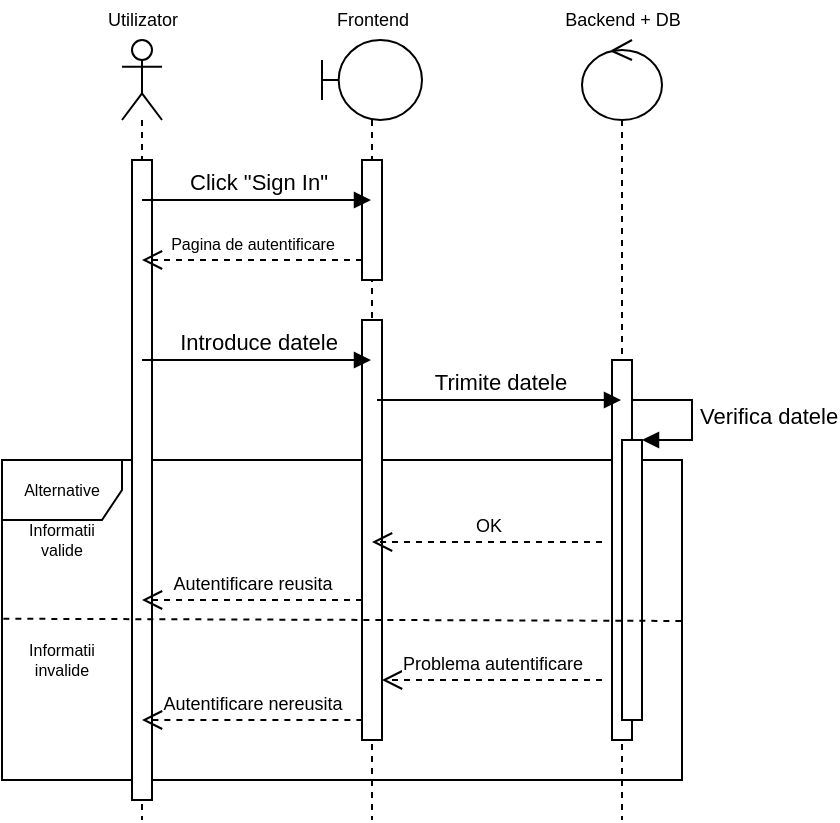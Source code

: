<mxfile version="14.5.6" type="device"><diagram id="Xt_HyvV3b7sjKTRkWYcP" name="Page-1"><mxGraphModel dx="538" dy="770" grid="1" gridSize="10" guides="1" tooltips="1" connect="1" arrows="1" fold="1" page="1" pageScale="1" pageWidth="850" pageHeight="1100" math="0" shadow="0"><root><mxCell id="0"/><mxCell id="1" parent="0"/><mxCell id="gXewvrL2w04IxqEWhANM-76" value="Alternative" style="shape=umlFrame;whiteSpace=wrap;html=1;fontSize=8;" vertex="1" parent="1"><mxGeometry x="20" y="300" width="340" height="160" as="geometry"/></mxCell><mxCell id="gXewvrL2w04IxqEWhANM-36" value="" style="shape=umlLifeline;participant=umlActor;perimeter=lifelinePerimeter;whiteSpace=wrap;html=1;container=1;collapsible=0;recursiveResize=0;verticalAlign=top;spacingTop=36;outlineConnect=0;" vertex="1" parent="1"><mxGeometry x="80" y="90" width="20" height="390" as="geometry"/></mxCell><mxCell id="gXewvrL2w04IxqEWhANM-84" value="" style="html=1;points=[];perimeter=orthogonalPerimeter;fontSize=9;" vertex="1" parent="gXewvrL2w04IxqEWhANM-36"><mxGeometry x="5" y="60" width="10" height="320" as="geometry"/></mxCell><mxCell id="gXewvrL2w04IxqEWhANM-38" value="" style="shape=umlLifeline;participant=umlBoundary;perimeter=lifelinePerimeter;whiteSpace=wrap;html=1;container=1;collapsible=0;recursiveResize=0;verticalAlign=top;spacingTop=36;outlineConnect=0;" vertex="1" parent="1"><mxGeometry x="180" y="90" width="50" height="390" as="geometry"/></mxCell><mxCell id="gXewvrL2w04IxqEWhANM-81" value="" style="html=1;points=[];perimeter=orthogonalPerimeter;fontSize=9;" vertex="1" parent="gXewvrL2w04IxqEWhANM-38"><mxGeometry x="20" y="60" width="10" height="60" as="geometry"/></mxCell><mxCell id="gXewvrL2w04IxqEWhANM-82" value="" style="html=1;points=[];perimeter=orthogonalPerimeter;fontSize=9;" vertex="1" parent="gXewvrL2w04IxqEWhANM-38"><mxGeometry x="20" y="140" width="10" height="210" as="geometry"/></mxCell><mxCell id="gXewvrL2w04IxqEWhANM-42" value="" style="shape=umlLifeline;participant=umlControl;perimeter=lifelinePerimeter;whiteSpace=wrap;html=1;container=1;collapsible=0;recursiveResize=0;verticalAlign=top;spacingTop=36;outlineConnect=0;" vertex="1" parent="1"><mxGeometry x="310" y="90" width="40" height="390" as="geometry"/></mxCell><mxCell id="gXewvrL2w04IxqEWhANM-75" value="Verifica datele" style="edgeStyle=orthogonalEdgeStyle;html=1;align=left;spacingLeft=2;endArrow=block;rounded=0;entryX=1;entryY=0;" edge="1" target="gXewvrL2w04IxqEWhANM-74" parent="gXewvrL2w04IxqEWhANM-42"><mxGeometry relative="1" as="geometry"><mxPoint x="25" y="180" as="sourcePoint"/><Array as="points"><mxPoint x="55" y="180"/></Array></mxGeometry></mxCell><mxCell id="gXewvrL2w04IxqEWhANM-87" value="" style="html=1;points=[];perimeter=orthogonalPerimeter;fontSize=9;" vertex="1" parent="gXewvrL2w04IxqEWhANM-42"><mxGeometry x="15" y="160" width="10" height="190" as="geometry"/></mxCell><mxCell id="gXewvrL2w04IxqEWhANM-74" value="" style="html=1;points=[];perimeter=orthogonalPerimeter;" vertex="1" parent="gXewvrL2w04IxqEWhANM-42"><mxGeometry x="20" y="200" width="10" height="140" as="geometry"/></mxCell><mxCell id="gXewvrL2w04IxqEWhANM-46" value="Backend + DB" style="text;html=1;strokeColor=none;fillColor=none;align=center;verticalAlign=middle;whiteSpace=wrap;rounded=0;fontSize=9;" vertex="1" parent="1"><mxGeometry x="287.5" y="70" width="85" height="20" as="geometry"/></mxCell><mxCell id="gXewvrL2w04IxqEWhANM-47" value="Frontend" style="text;html=1;strokeColor=none;fillColor=none;align=center;verticalAlign=middle;whiteSpace=wrap;rounded=0;fontSize=9;" vertex="1" parent="1"><mxGeometry x="162.5" y="70" width="85" height="20" as="geometry"/></mxCell><mxCell id="gXewvrL2w04IxqEWhANM-48" value="Utilizator" style="text;html=1;strokeColor=none;fillColor=none;align=center;verticalAlign=middle;whiteSpace=wrap;rounded=0;fontSize=9;" vertex="1" parent="1"><mxGeometry x="47.5" y="70" width="85" height="20" as="geometry"/></mxCell><mxCell id="gXewvrL2w04IxqEWhANM-67" value="Click &quot;Sign In&quot;" style="html=1;verticalAlign=bottom;endArrow=block;" edge="1" parent="1" target="gXewvrL2w04IxqEWhANM-38"><mxGeometry width="80" relative="1" as="geometry"><mxPoint x="90" y="170" as="sourcePoint"/><mxPoint x="170" y="170" as="targetPoint"/></mxGeometry></mxCell><mxCell id="gXewvrL2w04IxqEWhANM-68" value="&lt;font style=&quot;font-size: 8px&quot;&gt;Pagina de autentificare&lt;/font&gt;" style="html=1;verticalAlign=bottom;endArrow=open;dashed=1;endSize=8;" edge="1" parent="1" target="gXewvrL2w04IxqEWhANM-36"><mxGeometry relative="1" as="geometry"><mxPoint x="200" y="200" as="sourcePoint"/><mxPoint x="120" y="200" as="targetPoint"/></mxGeometry></mxCell><mxCell id="gXewvrL2w04IxqEWhANM-69" value="Introduce datele" style="html=1;verticalAlign=bottom;endArrow=block;" edge="1" parent="1" target="gXewvrL2w04IxqEWhANM-38"><mxGeometry width="80" relative="1" as="geometry"><mxPoint x="90" y="250" as="sourcePoint"/><mxPoint x="170" y="250" as="targetPoint"/></mxGeometry></mxCell><mxCell id="gXewvrL2w04IxqEWhANM-73" value="Trimite datele" style="html=1;verticalAlign=bottom;endArrow=block;" edge="1" parent="1" target="gXewvrL2w04IxqEWhANM-42"><mxGeometry width="80" relative="1" as="geometry"><mxPoint x="207.5" y="270" as="sourcePoint"/><mxPoint x="287.5" y="270" as="targetPoint"/></mxGeometry></mxCell><mxCell id="gXewvrL2w04IxqEWhANM-77" value="" style="endArrow=none;dashed=1;html=1;fontSize=8;entryX=1;entryY=0.503;entryDx=0;entryDy=0;entryPerimeter=0;exitX=0.002;exitY=0.496;exitDx=0;exitDy=0;exitPerimeter=0;" edge="1" source="gXewvrL2w04IxqEWhANM-76" target="gXewvrL2w04IxqEWhANM-76" parent="1"><mxGeometry width="50" height="50" relative="1" as="geometry"><mxPoint x="20" y="440" as="sourcePoint"/><mxPoint x="70" y="390" as="targetPoint"/></mxGeometry></mxCell><mxCell id="gXewvrL2w04IxqEWhANM-78" value="Informatii valide" style="text;html=1;strokeColor=none;fillColor=none;align=center;verticalAlign=middle;whiteSpace=wrap;rounded=0;fontSize=8;" vertex="1" parent="1"><mxGeometry x="30" y="330" width="40" height="20" as="geometry"/></mxCell><mxCell id="gXewvrL2w04IxqEWhANM-79" value="Informatii invalide" style="text;html=1;strokeColor=none;fillColor=none;align=center;verticalAlign=middle;whiteSpace=wrap;rounded=0;fontSize=8;" vertex="1" parent="1"><mxGeometry x="30" y="390" width="40" height="20" as="geometry"/></mxCell><mxCell id="gXewvrL2w04IxqEWhANM-80" value="OK" style="html=1;verticalAlign=bottom;endArrow=open;dashed=1;endSize=8;fontSize=9;" edge="1" parent="1" target="gXewvrL2w04IxqEWhANM-38"><mxGeometry relative="1" as="geometry"><mxPoint x="320" y="341" as="sourcePoint"/><mxPoint x="250" y="320" as="targetPoint"/></mxGeometry></mxCell><mxCell id="gXewvrL2w04IxqEWhANM-83" value="Autentificare reusita" style="html=1;verticalAlign=bottom;endArrow=open;dashed=1;endSize=8;fontSize=9;" edge="1" parent="1" target="gXewvrL2w04IxqEWhANM-36"><mxGeometry relative="1" as="geometry"><mxPoint x="200" y="370" as="sourcePoint"/><mxPoint x="120" y="370" as="targetPoint"/></mxGeometry></mxCell><mxCell id="gXewvrL2w04IxqEWhANM-85" value="Problema autentificare" style="html=1;verticalAlign=bottom;endArrow=open;dashed=1;endSize=8;fontSize=9;" edge="1" parent="1"><mxGeometry relative="1" as="geometry"><mxPoint x="320" y="410" as="sourcePoint"/><mxPoint x="210.0" y="410.0" as="targetPoint"/></mxGeometry></mxCell><mxCell id="gXewvrL2w04IxqEWhANM-86" value="Autentificare nereusita" style="html=1;verticalAlign=bottom;endArrow=open;dashed=1;endSize=8;fontSize=9;" edge="1" parent="1"><mxGeometry relative="1" as="geometry"><mxPoint x="200.19" y="430" as="sourcePoint"/><mxPoint x="90.0" y="430" as="targetPoint"/></mxGeometry></mxCell></root></mxGraphModel></diagram></mxfile>